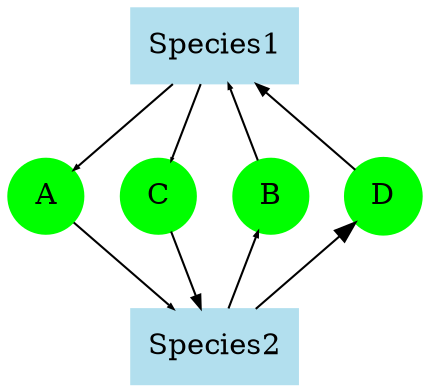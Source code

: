 digraph "Test network" {
	node [color=lightblue2 shape=rectangle style=filled]
	S1 [label=Species1]
	subgraph mets {
		rank=same
		node [color=green shape=circle style=filled]
		A
		B
		C
		D
	}
	subgraph members {
		rank=same
		node [color=lightblue2 shape=rectangle style=filled]
		S2 [label=Species2]
	}
	S1 -> A [arrowsize=0.24125230202578268]
	A -> S2 [arrowsize=0.2430939226519337]
	S2 -> B [arrowsize=0.26151012891344383]
	B -> S1 [arrowsize=0.22283609576427257]
	S1 -> C [arrowsize=0.09944751381215469]
	C -> S2 [arrowsize=0.6316758747697975]
	S2 -> D [arrowsize=1]
	D -> S1 [arrowsize=0.5911602209944752]
	overlap=false
}
